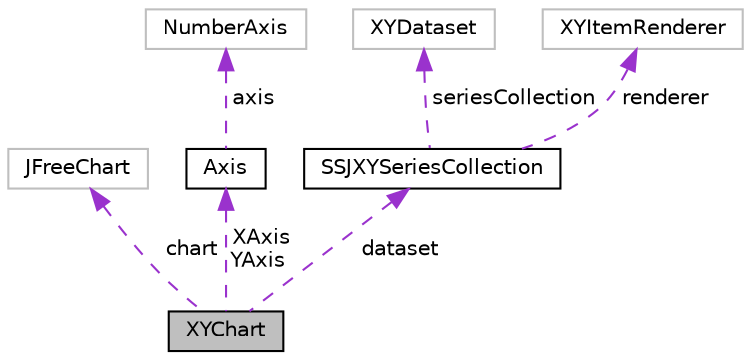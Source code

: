 digraph "XYChart"
{
 // INTERACTIVE_SVG=YES
  bgcolor="transparent";
  edge [fontname="Helvetica",fontsize="10",labelfontname="Helvetica",labelfontsize="10"];
  node [fontname="Helvetica",fontsize="10",shape=record];
  Node8 [label="XYChart",height=0.2,width=0.4,color="black", fillcolor="grey75", style="filled", fontcolor="black"];
  Node9 -> Node8 [dir="back",color="darkorchid3",fontsize="10",style="dashed",label=" chart" ,fontname="Helvetica"];
  Node9 [label="JFreeChart",height=0.2,width=0.4,color="grey75"];
  Node10 -> Node8 [dir="back",color="darkorchid3",fontsize="10",style="dashed",label=" XAxis\nYAxis" ,fontname="Helvetica"];
  Node10 [label="Axis",height=0.2,width=0.4,color="black",URL="$d4/de2/classumontreal_1_1ssj_1_1charts_1_1Axis.html",tooltip="Represents an axis of a chart encapsulated by an instance of XYChart. "];
  Node11 -> Node10 [dir="back",color="darkorchid3",fontsize="10",style="dashed",label=" axis" ,fontname="Helvetica"];
  Node11 [label="NumberAxis",height=0.2,width=0.4,color="grey75"];
  Node12 -> Node8 [dir="back",color="darkorchid3",fontsize="10",style="dashed",label=" dataset" ,fontname="Helvetica"];
  Node12 [label="SSJXYSeriesCollection",height=0.2,width=0.4,color="black",URL="$d2/d77/classumontreal_1_1ssj_1_1charts_1_1SSJXYSeriesCollection.html",tooltip="Stores data used in a XYChart. "];
  Node13 -> Node12 [dir="back",color="darkorchid3",fontsize="10",style="dashed",label=" seriesCollection" ,fontname="Helvetica"];
  Node13 [label="XYDataset",height=0.2,width=0.4,color="grey75"];
  Node14 -> Node12 [dir="back",color="darkorchid3",fontsize="10",style="dashed",label=" renderer" ,fontname="Helvetica"];
  Node14 [label="XYItemRenderer",height=0.2,width=0.4,color="grey75"];
}
